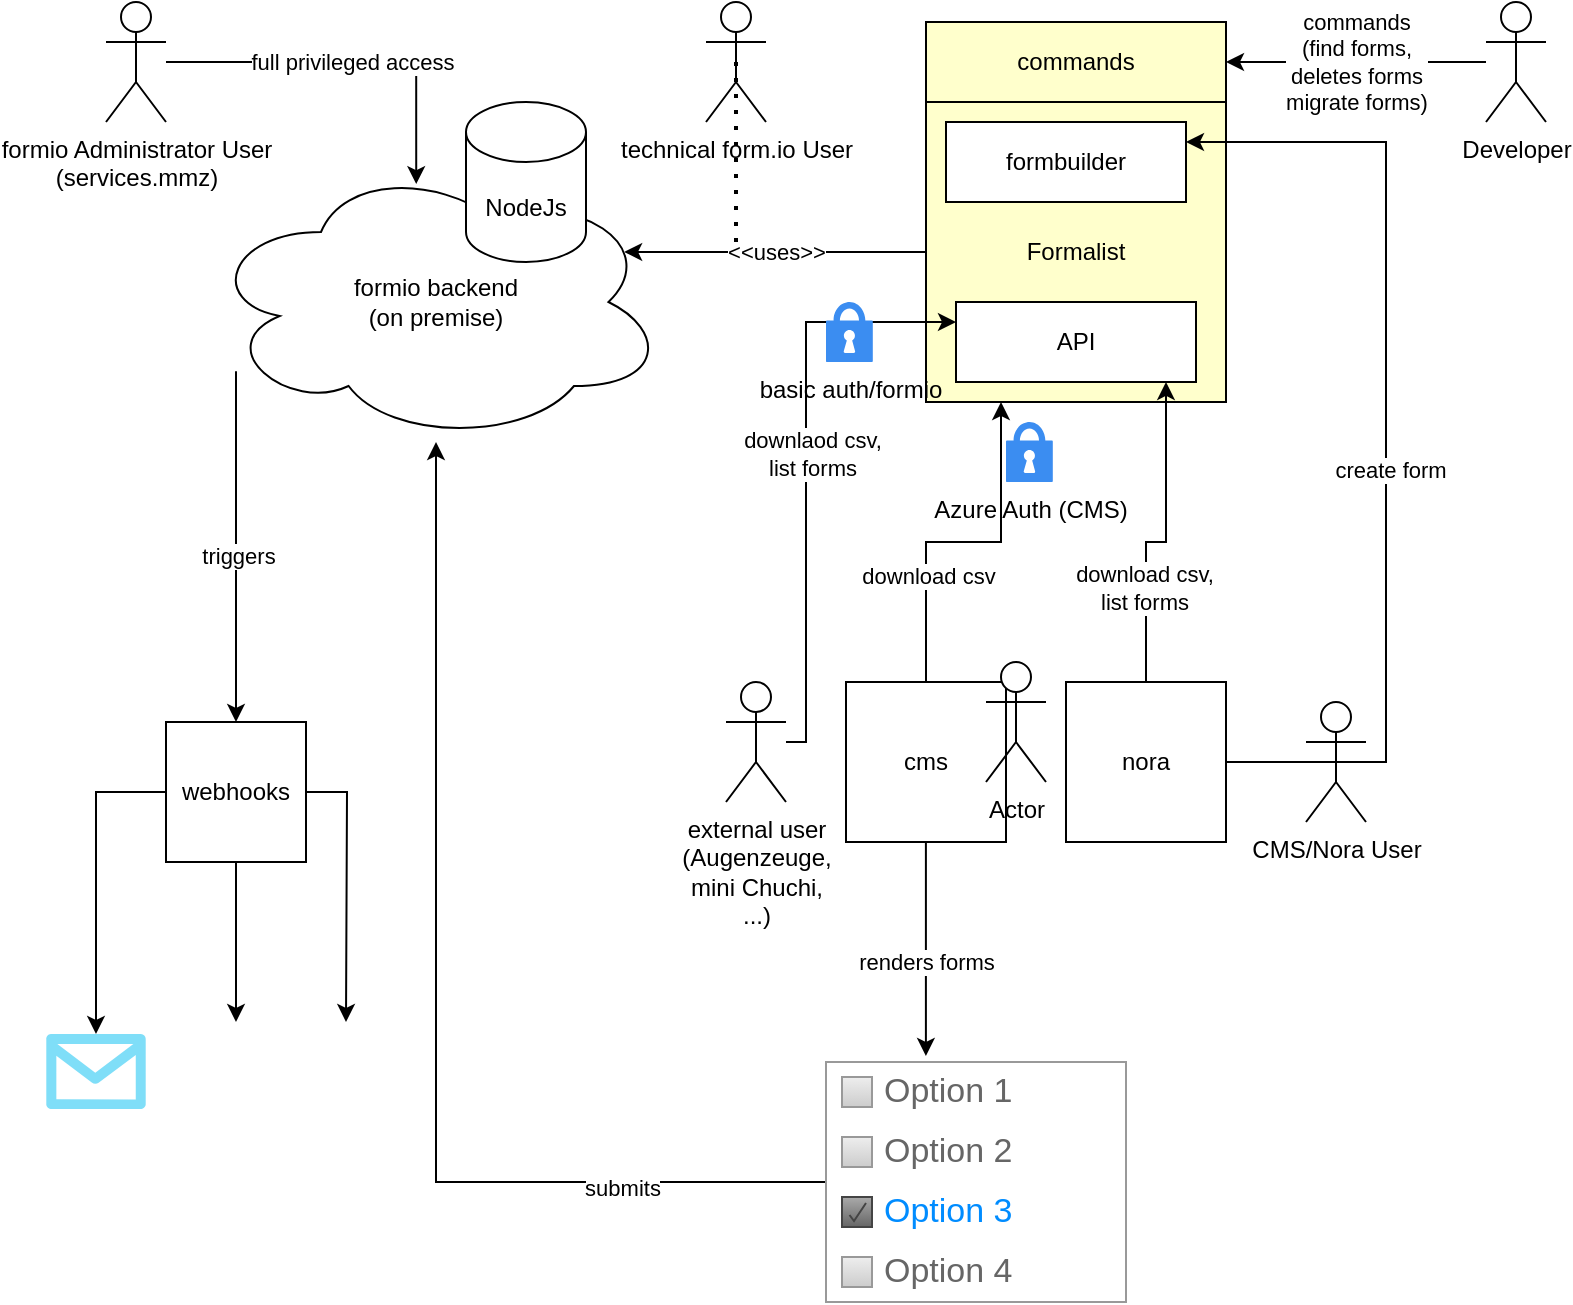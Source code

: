 <mxfile version="21.1.0" type="github">
  <diagram name="Seite-1" id="e1lrRxwYjya8jLB9UGfU">
    <mxGraphModel dx="1828" dy="623" grid="1" gridSize="10" guides="1" tooltips="1" connect="1" arrows="1" fold="1" page="1" pageScale="1" pageWidth="827" pageHeight="1169" math="0" shadow="0">
      <root>
        <mxCell id="0" />
        <mxCell id="1" parent="0" />
        <mxCell id="TyKP4U4vsr3Walb9-fn5-92" value="" style="shape=image;verticalLabelPosition=bottom;labelBackgroundColor=default;verticalAlign=top;aspect=fixed;imageAspect=0;image=https://www.salesforce.com/news/wp-content/uploads/sites/3/2021/05/Salesforce-logo.jpg;" vertex="1" parent="1">
          <mxGeometry x="-32.68" y="522.25" width="115.36" height="65" as="geometry" />
        </mxCell>
        <mxCell id="TyKP4U4vsr3Walb9-fn5-77" style="edgeStyle=orthogonalEdgeStyle;rounded=0;orthogonalLoop=1;jettySize=auto;html=1;entryX=0.5;entryY=0;entryDx=0;entryDy=0;" edge="1" parent="1" source="TyKP4U4vsr3Walb9-fn5-2" target="TyKP4U4vsr3Walb9-fn5-76">
          <mxGeometry relative="1" as="geometry">
            <Array as="points">
              <mxPoint x="40" y="180" />
              <mxPoint x="40" y="180" />
            </Array>
          </mxGeometry>
        </mxCell>
        <mxCell id="TyKP4U4vsr3Walb9-fn5-78" value="triggers" style="edgeLabel;html=1;align=center;verticalAlign=middle;resizable=0;points=[];" vertex="1" connectable="0" parent="TyKP4U4vsr3Walb9-fn5-77">
          <mxGeometry x="0.047" y="1" relative="1" as="geometry">
            <mxPoint as="offset" />
          </mxGeometry>
        </mxCell>
        <mxCell id="TyKP4U4vsr3Walb9-fn5-2" value="formio backend&lt;br&gt;(on premise)" style="ellipse;shape=cloud;whiteSpace=wrap;html=1;" vertex="1" parent="1">
          <mxGeometry x="10" y="100" width="230" height="140" as="geometry" />
        </mxCell>
        <mxCell id="TyKP4U4vsr3Walb9-fn5-36" style="edgeStyle=orthogonalEdgeStyle;rounded=0;orthogonalLoop=1;jettySize=auto;html=1;entryX=0.25;entryY=1;entryDx=0;entryDy=0;" edge="1" parent="1" source="TyKP4U4vsr3Walb9-fn5-4" target="TyKP4U4vsr3Walb9-fn5-6">
          <mxGeometry relative="1" as="geometry" />
        </mxCell>
        <mxCell id="TyKP4U4vsr3Walb9-fn5-40" value="download csv" style="edgeLabel;html=1;align=center;verticalAlign=middle;resizable=0;points=[];" vertex="1" connectable="0" parent="TyKP4U4vsr3Walb9-fn5-36">
          <mxGeometry x="-0.403" y="-1" relative="1" as="geometry">
            <mxPoint as="offset" />
          </mxGeometry>
        </mxCell>
        <mxCell id="TyKP4U4vsr3Walb9-fn5-65" style="edgeStyle=orthogonalEdgeStyle;rounded=0;orthogonalLoop=1;jettySize=auto;html=1;entryX=0.333;entryY=-0.025;entryDx=0;entryDy=0;entryPerimeter=0;" edge="1" parent="1" source="TyKP4U4vsr3Walb9-fn5-4" target="TyKP4U4vsr3Walb9-fn5-60">
          <mxGeometry relative="1" as="geometry" />
        </mxCell>
        <mxCell id="TyKP4U4vsr3Walb9-fn5-66" value="renders forms" style="edgeLabel;html=1;align=center;verticalAlign=middle;resizable=0;points=[];" vertex="1" connectable="0" parent="TyKP4U4vsr3Walb9-fn5-65">
          <mxGeometry x="0.121" relative="1" as="geometry">
            <mxPoint as="offset" />
          </mxGeometry>
        </mxCell>
        <mxCell id="TyKP4U4vsr3Walb9-fn5-4" value="cms" style="whiteSpace=wrap;html=1;aspect=fixed;" vertex="1" parent="1">
          <mxGeometry x="330" y="360" width="80" height="80" as="geometry" />
        </mxCell>
        <mxCell id="TyKP4U4vsr3Walb9-fn5-5" value="nora" style="whiteSpace=wrap;html=1;aspect=fixed;" vertex="1" parent="1">
          <mxGeometry x="440" y="360" width="80" height="80" as="geometry" />
        </mxCell>
        <mxCell id="TyKP4U4vsr3Walb9-fn5-59" value="&amp;lt;&amp;lt;uses&amp;gt;&amp;gt;" style="edgeStyle=orthogonalEdgeStyle;rounded=0;orthogonalLoop=1;jettySize=auto;html=1;entryX=0.909;entryY=0.321;entryDx=0;entryDy=0;entryPerimeter=0;" edge="1" parent="1" source="TyKP4U4vsr3Walb9-fn5-6" target="TyKP4U4vsr3Walb9-fn5-2">
          <mxGeometry relative="1" as="geometry" />
        </mxCell>
        <mxCell id="TyKP4U4vsr3Walb9-fn5-6" value="Formalist" style="whiteSpace=wrap;html=1;aspect=fixed;fillColor=#FFFFCC;" vertex="1" parent="1">
          <mxGeometry x="370" y="70" width="150" height="150" as="geometry" />
        </mxCell>
        <mxCell id="TyKP4U4vsr3Walb9-fn5-70" value="full privileged access" style="edgeStyle=orthogonalEdgeStyle;rounded=0;orthogonalLoop=1;jettySize=auto;html=1;entryX=0.457;entryY=0.079;entryDx=0;entryDy=0;entryPerimeter=0;" edge="1" parent="1" source="TyKP4U4vsr3Walb9-fn5-9" target="TyKP4U4vsr3Walb9-fn5-2">
          <mxGeometry relative="1" as="geometry" />
        </mxCell>
        <mxCell id="TyKP4U4vsr3Walb9-fn5-9" value="formio Administrator User&lt;br&gt;(services.mmz)" style="shape=umlActor;verticalLabelPosition=bottom;verticalAlign=top;html=1;outlineConnect=0;" vertex="1" parent="1">
          <mxGeometry x="-40" y="20" width="30" height="60" as="geometry" />
        </mxCell>
        <mxCell id="TyKP4U4vsr3Walb9-fn5-27" value="CMS/Nora User" style="shape=umlActor;verticalLabelPosition=bottom;verticalAlign=top;html=1;outlineConnect=0;" vertex="1" parent="1">
          <mxGeometry x="560" y="370" width="30" height="60" as="geometry" />
        </mxCell>
        <mxCell id="TyKP4U4vsr3Walb9-fn5-39" value="API" style="rounded=0;whiteSpace=wrap;html=1;" vertex="1" parent="1">
          <mxGeometry x="385" y="170" width="120" height="40" as="geometry" />
        </mxCell>
        <mxCell id="TyKP4U4vsr3Walb9-fn5-41" value="formbuilder" style="rounded=0;whiteSpace=wrap;html=1;" vertex="1" parent="1">
          <mxGeometry x="380" y="80" width="120" height="40" as="geometry" />
        </mxCell>
        <mxCell id="TyKP4U4vsr3Walb9-fn5-42" style="edgeStyle=orthogonalEdgeStyle;rounded=0;orthogonalLoop=1;jettySize=auto;html=1;entryX=1;entryY=0.25;entryDx=0;entryDy=0;" edge="1" parent="1" source="TyKP4U4vsr3Walb9-fn5-5" target="TyKP4U4vsr3Walb9-fn5-41">
          <mxGeometry relative="1" as="geometry">
            <Array as="points">
              <mxPoint x="600" y="400" />
              <mxPoint x="600" y="90" />
            </Array>
          </mxGeometry>
        </mxCell>
        <mxCell id="TyKP4U4vsr3Walb9-fn5-43" value="create form" style="edgeLabel;html=1;align=center;verticalAlign=middle;resizable=0;points=[];" vertex="1" connectable="0" parent="TyKP4U4vsr3Walb9-fn5-42">
          <mxGeometry x="-0.078" y="-2" relative="1" as="geometry">
            <mxPoint as="offset" />
          </mxGeometry>
        </mxCell>
        <mxCell id="TyKP4U4vsr3Walb9-fn5-45" style="edgeStyle=orthogonalEdgeStyle;rounded=0;orthogonalLoop=1;jettySize=auto;html=1;entryX=0;entryY=0.25;entryDx=0;entryDy=0;" edge="1" parent="1" source="TyKP4U4vsr3Walb9-fn5-44" target="TyKP4U4vsr3Walb9-fn5-39">
          <mxGeometry relative="1" as="geometry">
            <Array as="points">
              <mxPoint x="310" y="390" />
              <mxPoint x="310" y="180" />
            </Array>
          </mxGeometry>
        </mxCell>
        <mxCell id="TyKP4U4vsr3Walb9-fn5-46" value="downlaod csv,&lt;br&gt;list forms" style="edgeLabel;html=1;align=center;verticalAlign=middle;resizable=0;points=[];" vertex="1" connectable="0" parent="TyKP4U4vsr3Walb9-fn5-45">
          <mxGeometry x="0.044" y="-3" relative="1" as="geometry">
            <mxPoint as="offset" />
          </mxGeometry>
        </mxCell>
        <mxCell id="TyKP4U4vsr3Walb9-fn5-44" value="external user&lt;br&gt;(Augenzeuge,&lt;br&gt;mini Chuchi,&lt;br&gt;...)" style="shape=umlActor;verticalLabelPosition=bottom;verticalAlign=top;html=1;outlineConnect=0;" vertex="1" parent="1">
          <mxGeometry x="270" y="360" width="30" height="60" as="geometry" />
        </mxCell>
        <mxCell id="TyKP4U4vsr3Walb9-fn5-48" value="Azure Auth (CMS)&lt;br&gt;" style="sketch=0;html=1;aspect=fixed;strokeColor=none;shadow=0;fillColor=#3B8DF1;verticalAlign=top;labelPosition=center;verticalLabelPosition=bottom;shape=mxgraph.gcp2.lock" vertex="1" parent="1">
          <mxGeometry x="410" y="230" width="23.4" height="30" as="geometry" />
        </mxCell>
        <mxCell id="TyKP4U4vsr3Walb9-fn5-56" value="basic auth/formio" style="sketch=0;html=1;aspect=fixed;strokeColor=none;shadow=0;fillColor=#3B8DF1;verticalAlign=top;labelPosition=center;verticalLabelPosition=bottom;shape=mxgraph.gcp2.lock" vertex="1" parent="1">
          <mxGeometry x="320" y="170" width="23.4" height="30" as="geometry" />
        </mxCell>
        <mxCell id="TyKP4U4vsr3Walb9-fn5-57" style="edgeStyle=orthogonalEdgeStyle;rounded=0;orthogonalLoop=1;jettySize=auto;html=1;entryX=0.8;entryY=0.933;entryDx=0;entryDy=0;entryPerimeter=0;" edge="1" parent="1" source="TyKP4U4vsr3Walb9-fn5-5" target="TyKP4U4vsr3Walb9-fn5-6">
          <mxGeometry relative="1" as="geometry" />
        </mxCell>
        <mxCell id="TyKP4U4vsr3Walb9-fn5-58" value="download csv,&lt;br&gt;list forms" style="edgeLabel;html=1;align=center;verticalAlign=middle;resizable=0;points=[];" vertex="1" connectable="0" parent="TyKP4U4vsr3Walb9-fn5-57">
          <mxGeometry x="-0.413" y="1" relative="1" as="geometry">
            <mxPoint as="offset" />
          </mxGeometry>
        </mxCell>
        <mxCell id="TyKP4U4vsr3Walb9-fn5-67" style="edgeStyle=orthogonalEdgeStyle;rounded=0;orthogonalLoop=1;jettySize=auto;html=1;" edge="1" parent="1" source="TyKP4U4vsr3Walb9-fn5-60" target="TyKP4U4vsr3Walb9-fn5-2">
          <mxGeometry relative="1" as="geometry" />
        </mxCell>
        <mxCell id="TyKP4U4vsr3Walb9-fn5-68" value="submits" style="edgeLabel;html=1;align=center;verticalAlign=middle;resizable=0;points=[];" vertex="1" connectable="0" parent="TyKP4U4vsr3Walb9-fn5-67">
          <mxGeometry x="-0.639" y="3" relative="1" as="geometry">
            <mxPoint as="offset" />
          </mxGeometry>
        </mxCell>
        <mxCell id="TyKP4U4vsr3Walb9-fn5-60" value="" style="strokeWidth=1;shadow=0;dashed=0;align=center;html=1;shape=mxgraph.mockup.forms.rrect;rSize=0;strokeColor=#999999;fillColor=#ffffff;recursiveResize=0;" vertex="1" parent="1">
          <mxGeometry x="320" y="550" width="150" height="120" as="geometry" />
        </mxCell>
        <mxCell id="TyKP4U4vsr3Walb9-fn5-61" value="Option 1" style="strokeWidth=1;shadow=0;dashed=0;align=center;html=1;shape=mxgraph.mockup.forms.rrect;rSize=0;fillColor=#eeeeee;strokeColor=#999999;gradientColor=#cccccc;align=left;spacingLeft=4;fontSize=17;fontColor=#666666;labelPosition=right;" vertex="1" parent="TyKP4U4vsr3Walb9-fn5-60">
          <mxGeometry x="8" y="7.5" width="15" height="15" as="geometry" />
        </mxCell>
        <mxCell id="TyKP4U4vsr3Walb9-fn5-62" value="Option 2" style="strokeWidth=1;shadow=0;dashed=0;align=center;html=1;shape=mxgraph.mockup.forms.rrect;rSize=0;fillColor=#eeeeee;strokeColor=#999999;gradientColor=#cccccc;align=left;spacingLeft=4;fontSize=17;fontColor=#666666;labelPosition=right;" vertex="1" parent="TyKP4U4vsr3Walb9-fn5-60">
          <mxGeometry x="8" y="37.5" width="15" height="15" as="geometry" />
        </mxCell>
        <mxCell id="TyKP4U4vsr3Walb9-fn5-63" value="Option 3" style="strokeWidth=1;shadow=0;dashed=0;align=center;html=1;shape=mxgraph.mockup.forms.checkbox;rSize=0;resizable=0;fillColor=#aaaaaa;strokeColor=#444444;gradientColor=#666666;align=left;spacingLeft=4;fontSize=17;fontColor=#008cff;labelPosition=right;" vertex="1" parent="TyKP4U4vsr3Walb9-fn5-60">
          <mxGeometry x="8" y="67.5" width="15" height="15" as="geometry" />
        </mxCell>
        <mxCell id="TyKP4U4vsr3Walb9-fn5-64" value="Option 4" style="strokeWidth=1;shadow=0;dashed=0;align=center;html=1;shape=mxgraph.mockup.forms.rrect;rSize=0;fillColor=#eeeeee;strokeColor=#999999;gradientColor=#cccccc;align=left;spacingLeft=4;fontSize=17;fontColor=#666666;labelPosition=right;" vertex="1" parent="TyKP4U4vsr3Walb9-fn5-60">
          <mxGeometry x="8" y="97.5" width="15" height="15" as="geometry" />
        </mxCell>
        <mxCell id="TyKP4U4vsr3Walb9-fn5-71" value="Actor" style="shape=umlActor;verticalLabelPosition=bottom;verticalAlign=top;html=1;outlineConnect=0;" vertex="1" parent="1">
          <mxGeometry x="400" y="350" width="30" height="60" as="geometry" />
        </mxCell>
        <mxCell id="TyKP4U4vsr3Walb9-fn5-72" value="technical form.io User" style="shape=umlActor;verticalLabelPosition=bottom;verticalAlign=top;html=1;outlineConnect=0;" vertex="1" parent="1">
          <mxGeometry x="260" y="20" width="30" height="60" as="geometry" />
        </mxCell>
        <mxCell id="TyKP4U4vsr3Walb9-fn5-75" value="" style="endArrow=none;dashed=1;html=1;dashPattern=1 3;strokeWidth=2;rounded=0;entryX=0.5;entryY=0.5;entryDx=0;entryDy=0;entryPerimeter=0;" edge="1" parent="1" target="TyKP4U4vsr3Walb9-fn5-72">
          <mxGeometry width="50" height="50" relative="1" as="geometry">
            <mxPoint x="275" y="140" as="sourcePoint" />
            <mxPoint x="440" as="targetPoint" />
          </mxGeometry>
        </mxCell>
        <mxCell id="TyKP4U4vsr3Walb9-fn5-91" style="edgeStyle=orthogonalEdgeStyle;rounded=0;orthogonalLoop=1;jettySize=auto;html=1;" edge="1" parent="1" source="TyKP4U4vsr3Walb9-fn5-76">
          <mxGeometry relative="1" as="geometry">
            <mxPoint x="80" y="530" as="targetPoint" />
          </mxGeometry>
        </mxCell>
        <mxCell id="TyKP4U4vsr3Walb9-fn5-93" style="edgeStyle=orthogonalEdgeStyle;rounded=0;orthogonalLoop=1;jettySize=auto;html=1;" edge="1" parent="1" source="TyKP4U4vsr3Walb9-fn5-76">
          <mxGeometry relative="1" as="geometry">
            <mxPoint x="25" y="530" as="targetPoint" />
          </mxGeometry>
        </mxCell>
        <mxCell id="TyKP4U4vsr3Walb9-fn5-97" style="edgeStyle=orthogonalEdgeStyle;rounded=0;orthogonalLoop=1;jettySize=auto;html=1;entryX=0.5;entryY=0;entryDx=0;entryDy=0;entryPerimeter=0;" edge="1" parent="1" source="TyKP4U4vsr3Walb9-fn5-76" target="TyKP4U4vsr3Walb9-fn5-90">
          <mxGeometry relative="1" as="geometry" />
        </mxCell>
        <mxCell id="TyKP4U4vsr3Walb9-fn5-76" value="webhooks" style="whiteSpace=wrap;html=1;aspect=fixed;" vertex="1" parent="1">
          <mxGeometry x="-10" y="380" width="70" height="70" as="geometry" />
        </mxCell>
        <mxCell id="TyKP4U4vsr3Walb9-fn5-79" value="NodeJs" style="shape=cylinder3;whiteSpace=wrap;html=1;boundedLbl=1;backgroundOutline=1;size=15;" vertex="1" parent="1">
          <mxGeometry x="140" y="70" width="60" height="80" as="geometry" />
        </mxCell>
        <mxCell id="TyKP4U4vsr3Walb9-fn5-84" value="commands" style="rounded=0;whiteSpace=wrap;html=1;fillColor=#FFFFCC;" vertex="1" parent="1">
          <mxGeometry x="370" y="30" width="150" height="40" as="geometry" />
        </mxCell>
        <mxCell id="TyKP4U4vsr3Walb9-fn5-88" value="commands&lt;br&gt;(find forms,&lt;br&gt;deletes forms&lt;br&gt;migrate forms)&lt;br&gt;" style="edgeStyle=orthogonalEdgeStyle;rounded=0;orthogonalLoop=1;jettySize=auto;html=1;entryX=1;entryY=0.5;entryDx=0;entryDy=0;" edge="1" parent="1" source="TyKP4U4vsr3Walb9-fn5-85" target="TyKP4U4vsr3Walb9-fn5-84">
          <mxGeometry relative="1" as="geometry" />
        </mxCell>
        <mxCell id="TyKP4U4vsr3Walb9-fn5-85" value="Developer" style="shape=umlActor;verticalLabelPosition=bottom;verticalAlign=top;html=1;outlineConnect=0;" vertex="1" parent="1">
          <mxGeometry x="650" y="20" width="30" height="60" as="geometry" />
        </mxCell>
        <mxCell id="TyKP4U4vsr3Walb9-fn5-90" value="" style="verticalLabelPosition=bottom;html=1;verticalAlign=top;align=center;strokeColor=none;fillColor=#00BEF2;shape=mxgraph.azure.message;pointerEvents=1;" vertex="1" parent="1">
          <mxGeometry x="-70" y="536" width="50" height="37.5" as="geometry" />
        </mxCell>
        <mxCell id="TyKP4U4vsr3Walb9-fn5-95" value="" style="shape=image;html=1;verticalAlign=top;verticalLabelPosition=bottom;labelBackgroundColor=#ffffff;imageAspect=0;aspect=fixed;image=https://cdn1.iconfinder.com/data/icons/ui-essential-17/32/UI_Essential_Outline_1_essential-app-ui-question-help-128.png" vertex="1" parent="1">
          <mxGeometry x="60" y="533.5" width="40" height="40" as="geometry" />
        </mxCell>
      </root>
    </mxGraphModel>
  </diagram>
</mxfile>
